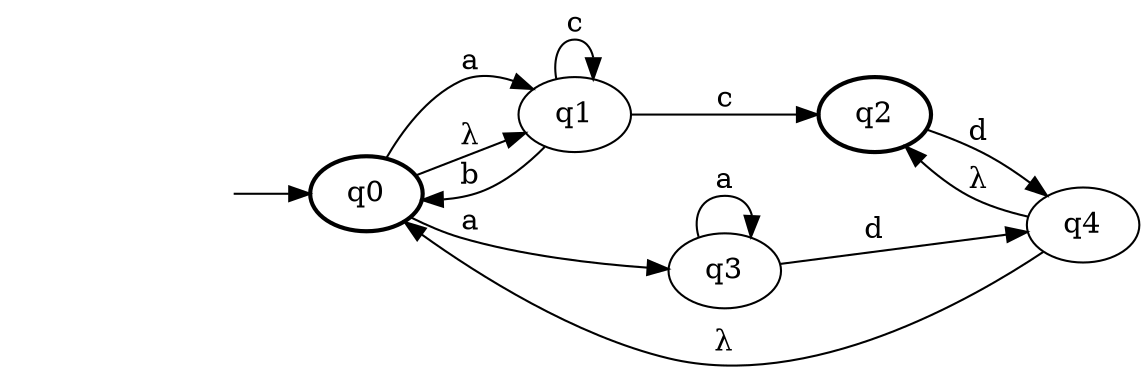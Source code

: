digraph afnd  { rankdir=LR;
	_invisible [style="invis"];
	q0 [penwidth="2"];
	q1;
	q2 [penwidth="2"];
	q3;
	q4;
	_invisible -> q0 ;
	q0 -> q1 [label="a"];
	q0 -> q3 [label="a"];
	q1 -> q0 [label="b"];
	q1 -> q1 [label="c"];
	q1 -> q2 [label="c"];
	q2 -> q4 [label="d"];
	q3 -> q3 [label="a"];
	q3 -> q4 [label="d"];
	q0 -> q1 [label="&lambda;"];
	q4 -> q0 [label="&lambda;"];
	q4 -> q2 [label="&lambda;"];
}
